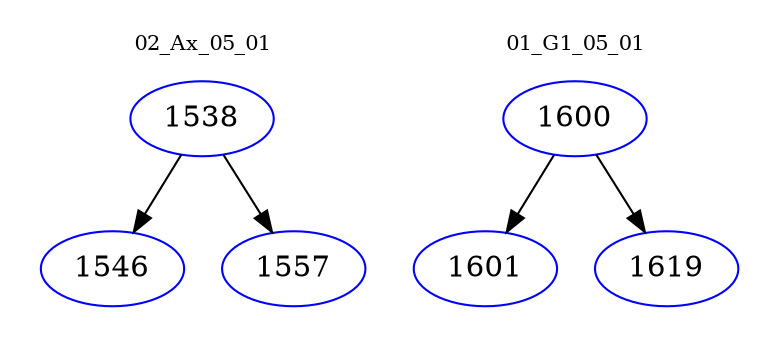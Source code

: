 digraph{
subgraph cluster_0 {
color = white
label = "02_Ax_05_01";
fontsize=10;
T0_1538 [label="1538", color="blue"]
T0_1538 -> T0_1546 [color="black"]
T0_1546 [label="1546", color="blue"]
T0_1538 -> T0_1557 [color="black"]
T0_1557 [label="1557", color="blue"]
}
subgraph cluster_1 {
color = white
label = "01_G1_05_01";
fontsize=10;
T1_1600 [label="1600", color="blue"]
T1_1600 -> T1_1601 [color="black"]
T1_1601 [label="1601", color="blue"]
T1_1600 -> T1_1619 [color="black"]
T1_1619 [label="1619", color="blue"]
}
}
